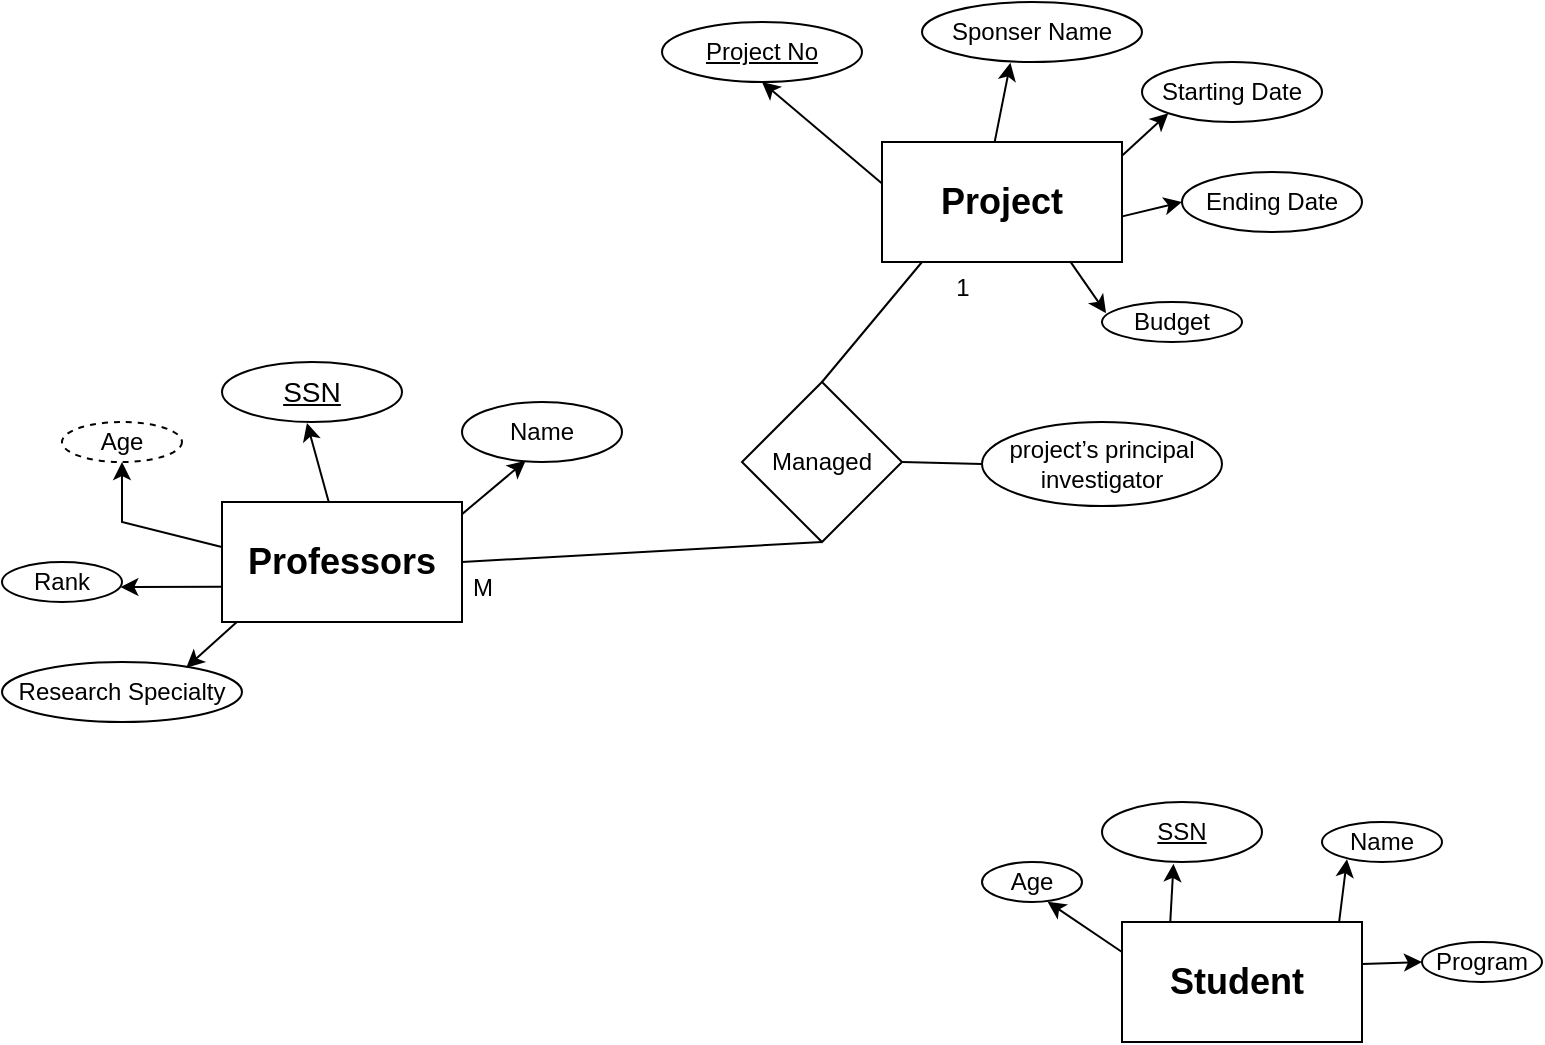 <mxfile version="24.8.9">
  <diagram name="Page-1" id="qwLsXOAZj4ppxeVu0n_W">
    <mxGraphModel dx="1313" dy="1796" grid="1" gridSize="10" guides="1" tooltips="1" connect="1" arrows="1" fold="1" page="1" pageScale="1" pageWidth="850" pageHeight="1100" math="0" shadow="0">
      <root>
        <mxCell id="0" />
        <mxCell id="1" parent="0" />
        <mxCell id="EGKJRAtYX4BaFurXMOX3-1" value="&lt;h2&gt;Professors&lt;/h2&gt;" style="rounded=0;whiteSpace=wrap;html=1;" vertex="1" parent="1">
          <mxGeometry x="210" y="240" width="120" height="60" as="geometry" />
        </mxCell>
        <mxCell id="EGKJRAtYX4BaFurXMOX3-2" value="&lt;h3&gt;&lt;u style=&quot;font-weight: normal;&quot;&gt;&lt;font face=&quot;Helvetica&quot;&gt;SSN&lt;/font&gt;&lt;/u&gt;&lt;/h3&gt;" style="ellipse;whiteSpace=wrap;html=1;align=center;" vertex="1" parent="1">
          <mxGeometry x="210" y="170" width="90" height="30" as="geometry" />
        </mxCell>
        <mxCell id="EGKJRAtYX4BaFurXMOX3-3" value="" style="edgeStyle=none;orthogonalLoop=1;jettySize=auto;html=1;rounded=0;exitX=0.445;exitY=0.002;exitDx=0;exitDy=0;exitPerimeter=0;entryX=0.472;entryY=1.016;entryDx=0;entryDy=0;entryPerimeter=0;" edge="1" parent="1" source="EGKJRAtYX4BaFurXMOX3-1" target="EGKJRAtYX4BaFurXMOX3-2">
          <mxGeometry width="100" relative="1" as="geometry">
            <mxPoint x="370" y="220" as="sourcePoint" />
            <mxPoint x="470" y="220" as="targetPoint" />
            <Array as="points" />
          </mxGeometry>
        </mxCell>
        <mxCell id="EGKJRAtYX4BaFurXMOX3-4" value="Name" style="ellipse;whiteSpace=wrap;html=1;" vertex="1" parent="1">
          <mxGeometry x="330" y="190" width="80" height="30" as="geometry" />
        </mxCell>
        <mxCell id="EGKJRAtYX4BaFurXMOX3-5" value="" style="edgeStyle=none;orthogonalLoop=1;jettySize=auto;html=1;rounded=0;exitX=0.999;exitY=0.103;exitDx=0;exitDy=0;exitPerimeter=0;entryX=0.397;entryY=0.98;entryDx=0;entryDy=0;entryPerimeter=0;" edge="1" parent="1" source="EGKJRAtYX4BaFurXMOX3-1" target="EGKJRAtYX4BaFurXMOX3-4">
          <mxGeometry width="100" relative="1" as="geometry">
            <mxPoint x="360" y="250" as="sourcePoint" />
            <mxPoint x="460" y="250" as="targetPoint" />
            <Array as="points" />
          </mxGeometry>
        </mxCell>
        <mxCell id="EGKJRAtYX4BaFurXMOX3-6" value="Age" style="ellipse;whiteSpace=wrap;html=1;dashed=1;" vertex="1" parent="1">
          <mxGeometry x="130" y="200" width="60" height="20" as="geometry" />
        </mxCell>
        <mxCell id="EGKJRAtYX4BaFurXMOX3-7" value="" style="edgeStyle=none;orthogonalLoop=1;jettySize=auto;html=1;rounded=0;entryX=0.5;entryY=1;entryDx=0;entryDy=0;exitX=-0.001;exitY=0.375;exitDx=0;exitDy=0;exitPerimeter=0;" edge="1" parent="1" source="EGKJRAtYX4BaFurXMOX3-1" target="EGKJRAtYX4BaFurXMOX3-6">
          <mxGeometry width="100" relative="1" as="geometry">
            <mxPoint x="130" y="260" as="sourcePoint" />
            <mxPoint x="230" y="260" as="targetPoint" />
            <Array as="points">
              <mxPoint x="160" y="250" />
            </Array>
          </mxGeometry>
        </mxCell>
        <mxCell id="EGKJRAtYX4BaFurXMOX3-8" value="Rank" style="ellipse;whiteSpace=wrap;html=1;" vertex="1" parent="1">
          <mxGeometry x="100" y="270" width="60" height="20" as="geometry" />
        </mxCell>
        <mxCell id="EGKJRAtYX4BaFurXMOX3-9" value="" style="edgeStyle=none;orthogonalLoop=1;jettySize=auto;html=1;rounded=0;entryX=0.986;entryY=0.627;entryDx=0;entryDy=0;entryPerimeter=0;exitX=-0.001;exitY=0.707;exitDx=0;exitDy=0;exitPerimeter=0;" edge="1" parent="1" source="EGKJRAtYX4BaFurXMOX3-1" target="EGKJRAtYX4BaFurXMOX3-8">
          <mxGeometry width="100" relative="1" as="geometry">
            <mxPoint x="110" y="300" as="sourcePoint" />
            <mxPoint x="210" y="300" as="targetPoint" />
            <Array as="points" />
          </mxGeometry>
        </mxCell>
        <mxCell id="EGKJRAtYX4BaFurXMOX3-10" value="Research&amp;nbsp;&lt;span style=&quot;background-color: initial;&quot;&gt;Specialty&lt;/span&gt;" style="ellipse;whiteSpace=wrap;html=1;" vertex="1" parent="1">
          <mxGeometry x="100" y="320" width="120" height="30" as="geometry" />
        </mxCell>
        <mxCell id="EGKJRAtYX4BaFurXMOX3-11" value="" style="edgeStyle=none;orthogonalLoop=1;jettySize=auto;html=1;rounded=0;exitX=0.063;exitY=0.997;exitDx=0;exitDy=0;exitPerimeter=0;entryX=0.768;entryY=0.094;entryDx=0;entryDy=0;entryPerimeter=0;" edge="1" parent="1" source="EGKJRAtYX4BaFurXMOX3-1" target="EGKJRAtYX4BaFurXMOX3-10">
          <mxGeometry width="100" relative="1" as="geometry">
            <mxPoint x="250" y="340" as="sourcePoint" />
            <mxPoint x="350" y="340" as="targetPoint" />
            <Array as="points" />
          </mxGeometry>
        </mxCell>
        <mxCell id="EGKJRAtYX4BaFurXMOX3-12" value="&lt;h2&gt;Project&lt;/h2&gt;" style="rounded=0;whiteSpace=wrap;html=1;" vertex="1" parent="1">
          <mxGeometry x="540" y="60" width="120" height="60" as="geometry" />
        </mxCell>
        <mxCell id="EGKJRAtYX4BaFurXMOX3-13" value="&lt;u&gt;Project No&lt;/u&gt;" style="ellipse;whiteSpace=wrap;html=1;" vertex="1" parent="1">
          <mxGeometry x="430" width="100" height="30" as="geometry" />
        </mxCell>
        <mxCell id="EGKJRAtYX4BaFurXMOX3-14" value="" style="edgeStyle=none;orthogonalLoop=1;jettySize=auto;html=1;rounded=0;exitX=0;exitY=0.345;exitDx=0;exitDy=0;exitPerimeter=0;entryX=0.5;entryY=1;entryDx=0;entryDy=0;" edge="1" parent="1" source="EGKJRAtYX4BaFurXMOX3-12" target="EGKJRAtYX4BaFurXMOX3-13">
          <mxGeometry width="100" relative="1" as="geometry">
            <mxPoint x="520" y="20" as="sourcePoint" />
            <mxPoint x="620" y="20" as="targetPoint" />
            <Array as="points" />
          </mxGeometry>
        </mxCell>
        <mxCell id="EGKJRAtYX4BaFurXMOX3-15" value="Sponser Name" style="ellipse;whiteSpace=wrap;html=1;" vertex="1" parent="1">
          <mxGeometry x="560" y="-10" width="110" height="30" as="geometry" />
        </mxCell>
        <mxCell id="EGKJRAtYX4BaFurXMOX3-16" value="" style="edgeStyle=none;orthogonalLoop=1;jettySize=auto;html=1;rounded=0;exitX=0.47;exitY=-0.005;exitDx=0;exitDy=0;exitPerimeter=0;entryX=0.402;entryY=1.013;entryDx=0;entryDy=0;entryPerimeter=0;" edge="1" parent="1" source="EGKJRAtYX4BaFurXMOX3-12" target="EGKJRAtYX4BaFurXMOX3-15">
          <mxGeometry width="100" relative="1" as="geometry">
            <mxPoint x="660" y="40" as="sourcePoint" />
            <mxPoint x="760" y="40" as="targetPoint" />
            <Array as="points" />
          </mxGeometry>
        </mxCell>
        <mxCell id="EGKJRAtYX4BaFurXMOX3-17" value="Starting Date" style="ellipse;whiteSpace=wrap;html=1;" vertex="1" parent="1">
          <mxGeometry x="670" y="20" width="90" height="30" as="geometry" />
        </mxCell>
        <mxCell id="EGKJRAtYX4BaFurXMOX3-18" value="" style="edgeStyle=none;orthogonalLoop=1;jettySize=auto;html=1;rounded=0;exitX=1;exitY=0.115;exitDx=0;exitDy=0;exitPerimeter=0;entryX=0;entryY=1;entryDx=0;entryDy=0;" edge="1" parent="1" source="EGKJRAtYX4BaFurXMOX3-12" target="EGKJRAtYX4BaFurXMOX3-17">
          <mxGeometry width="100" relative="1" as="geometry">
            <mxPoint x="660" y="90" as="sourcePoint" />
            <mxPoint x="760" y="90" as="targetPoint" />
            <Array as="points" />
          </mxGeometry>
        </mxCell>
        <mxCell id="EGKJRAtYX4BaFurXMOX3-19" value="Ending Date" style="ellipse;whiteSpace=wrap;html=1;" vertex="1" parent="1">
          <mxGeometry x="690" y="75" width="90" height="30" as="geometry" />
        </mxCell>
        <mxCell id="EGKJRAtYX4BaFurXMOX3-20" value="" style="edgeStyle=none;orthogonalLoop=1;jettySize=auto;html=1;rounded=0;exitX=0.997;exitY=0.622;exitDx=0;exitDy=0;exitPerimeter=0;entryX=0;entryY=0.5;entryDx=0;entryDy=0;" edge="1" parent="1" source="EGKJRAtYX4BaFurXMOX3-12" target="EGKJRAtYX4BaFurXMOX3-19">
          <mxGeometry width="100" relative="1" as="geometry">
            <mxPoint x="620" y="130" as="sourcePoint" />
            <mxPoint x="720" y="130" as="targetPoint" />
            <Array as="points" />
          </mxGeometry>
        </mxCell>
        <mxCell id="EGKJRAtYX4BaFurXMOX3-21" value="Budget" style="ellipse;whiteSpace=wrap;html=1;" vertex="1" parent="1">
          <mxGeometry x="650" y="140" width="70" height="20" as="geometry" />
        </mxCell>
        <mxCell id="EGKJRAtYX4BaFurXMOX3-22" value="" style="edgeStyle=none;orthogonalLoop=1;jettySize=auto;html=1;rounded=0;entryX=0.029;entryY=0.278;entryDx=0;entryDy=0;entryPerimeter=0;exitX=0.784;exitY=0.995;exitDx=0;exitDy=0;exitPerimeter=0;" edge="1" parent="1" source="EGKJRAtYX4BaFurXMOX3-12" target="EGKJRAtYX4BaFurXMOX3-21">
          <mxGeometry width="100" relative="1" as="geometry">
            <mxPoint x="630" y="120" as="sourcePoint" />
            <mxPoint x="730" y="120" as="targetPoint" />
            <Array as="points" />
          </mxGeometry>
        </mxCell>
        <mxCell id="EGKJRAtYX4BaFurXMOX3-23" value="&lt;h2&gt;Student&amp;nbsp;&lt;/h2&gt;" style="rounded=0;whiteSpace=wrap;html=1;" vertex="1" parent="1">
          <mxGeometry x="660" y="450" width="120" height="60" as="geometry" />
        </mxCell>
        <mxCell id="EGKJRAtYX4BaFurXMOX3-24" value="&lt;u&gt;SSN&lt;/u&gt;" style="ellipse;whiteSpace=wrap;html=1;" vertex="1" parent="1">
          <mxGeometry x="650" y="390" width="80" height="30" as="geometry" />
        </mxCell>
        <mxCell id="EGKJRAtYX4BaFurXMOX3-25" value="Name" style="ellipse;whiteSpace=wrap;html=1;" vertex="1" parent="1">
          <mxGeometry x="760" y="400" width="60" height="20" as="geometry" />
        </mxCell>
        <mxCell id="EGKJRAtYX4BaFurXMOX3-26" value="" style="edgeStyle=none;orthogonalLoop=1;jettySize=auto;html=1;rounded=0;exitX=0.201;exitY=0.003;exitDx=0;exitDy=0;exitPerimeter=0;entryX=0.447;entryY=1.03;entryDx=0;entryDy=0;entryPerimeter=0;" edge="1" parent="1" source="EGKJRAtYX4BaFurXMOX3-23" target="EGKJRAtYX4BaFurXMOX3-24">
          <mxGeometry width="100" relative="1" as="geometry">
            <mxPoint x="620" y="440" as="sourcePoint" />
            <mxPoint x="720" y="440" as="targetPoint" />
            <Array as="points" />
          </mxGeometry>
        </mxCell>
        <mxCell id="EGKJRAtYX4BaFurXMOX3-27" value="" style="edgeStyle=none;orthogonalLoop=1;jettySize=auto;html=1;rounded=0;entryX=0.208;entryY=0.929;entryDx=0;entryDy=0;entryPerimeter=0;exitX=0.905;exitY=-0.005;exitDx=0;exitDy=0;exitPerimeter=0;" edge="1" parent="1" source="EGKJRAtYX4BaFurXMOX3-23" target="EGKJRAtYX4BaFurXMOX3-25">
          <mxGeometry width="100" relative="1" as="geometry">
            <mxPoint x="750" y="460" as="sourcePoint" />
            <mxPoint x="850" y="460" as="targetPoint" />
            <Array as="points" />
          </mxGeometry>
        </mxCell>
        <mxCell id="EGKJRAtYX4BaFurXMOX3-28" value="Age" style="ellipse;whiteSpace=wrap;html=1;" vertex="1" parent="1">
          <mxGeometry x="590" y="420" width="50" height="20" as="geometry" />
        </mxCell>
        <mxCell id="EGKJRAtYX4BaFurXMOX3-29" value="" style="edgeStyle=none;orthogonalLoop=1;jettySize=auto;html=1;rounded=0;entryX=0.656;entryY=0.994;entryDx=0;entryDy=0;entryPerimeter=0;exitX=0;exitY=0.25;exitDx=0;exitDy=0;" edge="1" parent="1" source="EGKJRAtYX4BaFurXMOX3-23" target="EGKJRAtYX4BaFurXMOX3-28">
          <mxGeometry width="100" relative="1" as="geometry">
            <mxPoint x="580" y="470" as="sourcePoint" />
            <mxPoint x="680" y="470" as="targetPoint" />
            <Array as="points" />
          </mxGeometry>
        </mxCell>
        <mxCell id="EGKJRAtYX4BaFurXMOX3-30" value="Program" style="ellipse;whiteSpace=wrap;html=1;" vertex="1" parent="1">
          <mxGeometry x="810" y="460" width="60" height="20" as="geometry" />
        </mxCell>
        <mxCell id="EGKJRAtYX4BaFurXMOX3-31" value="" style="edgeStyle=none;orthogonalLoop=1;jettySize=auto;html=1;rounded=0;exitX=1.002;exitY=0.349;exitDx=0;exitDy=0;exitPerimeter=0;entryX=0;entryY=0.5;entryDx=0;entryDy=0;" edge="1" parent="1" source="EGKJRAtYX4BaFurXMOX3-23" target="EGKJRAtYX4BaFurXMOX3-30">
          <mxGeometry width="100" relative="1" as="geometry">
            <mxPoint x="780" y="500" as="sourcePoint" />
            <mxPoint x="880" y="500" as="targetPoint" />
            <Array as="points" />
          </mxGeometry>
        </mxCell>
        <mxCell id="EGKJRAtYX4BaFurXMOX3-32" value="Managed" style="rhombus;whiteSpace=wrap;html=1;" vertex="1" parent="1">
          <mxGeometry x="470" y="180" width="80" height="80" as="geometry" />
        </mxCell>
        <mxCell id="EGKJRAtYX4BaFurXMOX3-35" value="M" style="text;html=1;align=center;verticalAlign=middle;resizable=0;points=[];autosize=1;strokeColor=none;fillColor=none;" vertex="1" parent="1">
          <mxGeometry x="325" y="268" width="30" height="30" as="geometry" />
        </mxCell>
        <mxCell id="EGKJRAtYX4BaFurXMOX3-36" value="1" style="text;html=1;align=center;verticalAlign=middle;resizable=0;points=[];autosize=1;strokeColor=none;fillColor=none;" vertex="1" parent="1">
          <mxGeometry x="565" y="118" width="30" height="30" as="geometry" />
        </mxCell>
        <mxCell id="EGKJRAtYX4BaFurXMOX3-37" value="project’s principal&lt;br/&gt;investigator" style="ellipse;whiteSpace=wrap;html=1;" vertex="1" parent="1">
          <mxGeometry x="590" y="200" width="120" height="42" as="geometry" />
        </mxCell>
        <mxCell id="EGKJRAtYX4BaFurXMOX3-39" value="" style="endArrow=none;html=1;rounded=0;entryX=0.5;entryY=1;entryDx=0;entryDy=0;exitX=1;exitY=0.5;exitDx=0;exitDy=0;" edge="1" parent="1" source="EGKJRAtYX4BaFurXMOX3-1" target="EGKJRAtYX4BaFurXMOX3-32">
          <mxGeometry width="50" height="50" relative="1" as="geometry">
            <mxPoint x="370" y="380" as="sourcePoint" />
            <mxPoint x="420" y="330" as="targetPoint" />
          </mxGeometry>
        </mxCell>
        <mxCell id="EGKJRAtYX4BaFurXMOX3-40" value="" style="endArrow=none;html=1;rounded=0;exitX=0.5;exitY=0;exitDx=0;exitDy=0;" edge="1" parent="1" source="EGKJRAtYX4BaFurXMOX3-32">
          <mxGeometry width="50" height="50" relative="1" as="geometry">
            <mxPoint x="510" y="170" as="sourcePoint" />
            <mxPoint x="560" y="120" as="targetPoint" />
          </mxGeometry>
        </mxCell>
        <mxCell id="EGKJRAtYX4BaFurXMOX3-41" value="" style="endArrow=none;html=1;rounded=0;entryX=0;entryY=0.5;entryDx=0;entryDy=0;exitX=1;exitY=0.5;exitDx=0;exitDy=0;" edge="1" parent="1" source="EGKJRAtYX4BaFurXMOX3-32" target="EGKJRAtYX4BaFurXMOX3-37">
          <mxGeometry width="50" height="50" relative="1" as="geometry">
            <mxPoint x="540" y="300" as="sourcePoint" />
            <mxPoint x="590" y="250" as="targetPoint" />
          </mxGeometry>
        </mxCell>
      </root>
    </mxGraphModel>
  </diagram>
</mxfile>

